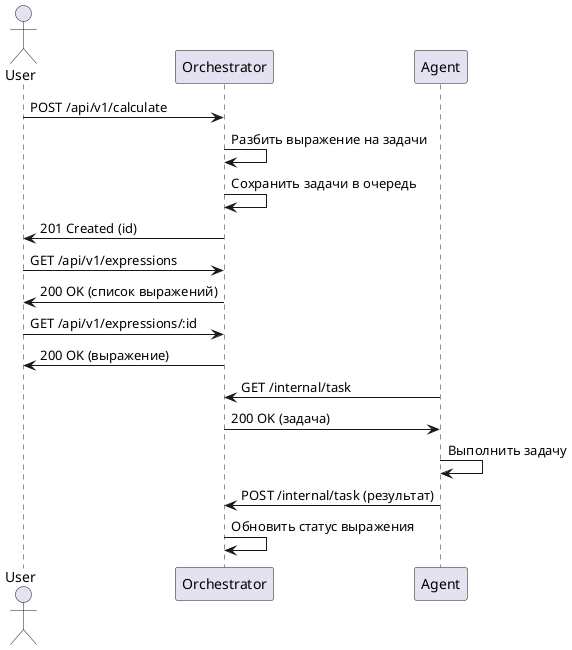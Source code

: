 @startuml
actor User
participant "Orchestrator" as O
participant "Agent" as A

User -> O: POST /api/v1/calculate
O -> O: Разбить выражение на задачи
O -> O: Сохранить задачи в очередь
O -> User: 201 Created (id)

User -> O: GET /api/v1/expressions
O -> User: 200 OK (список выражений)

User -> O: GET /api/v1/expressions/:id
O -> User: 200 OK (выражение)

A -> O: GET /internal/task
O -> A: 200 OK (задача)

A -> A: Выполнить задачу
A -> O: POST /internal/task (результат)

O -> O: Обновить статус выражения
@enduml
